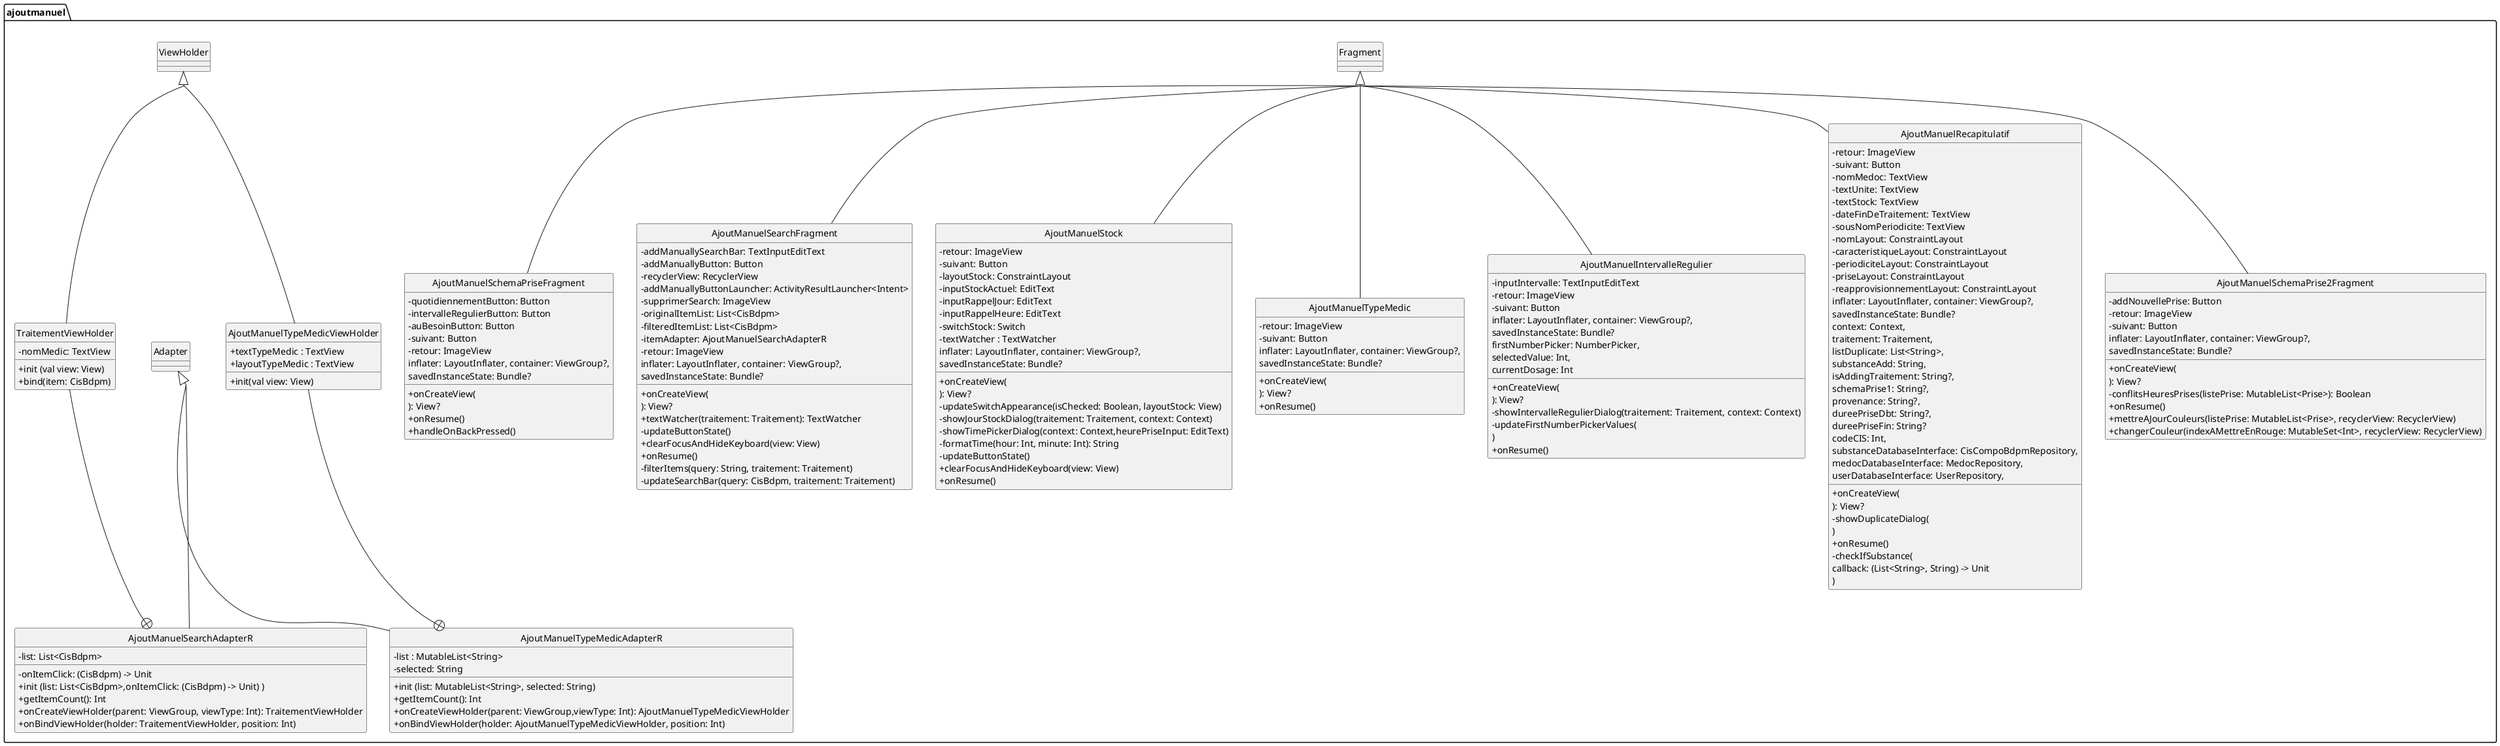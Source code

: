@startuml

hide circle
skinparam monochrome true
skinparam classAttributeIconSize 0
skinparam backgroundcolor white
skinparam groupInheritance 2


package ajoutmanuel {
    class AjoutManuelIntervalleRegulier extends Fragment {
        - inputIntervalle: TextInputEditText
        - retour: ImageView
        - suivant: Button
        + onCreateView(
                  inflater: LayoutInflater, container: ViewGroup?,
                  savedInstanceState: Bundle?
              ): View?
        - showIntervalleRegulierDialog(traitement: Traitement, context: Context)
        - updateFirstNumberPickerValues(
                  firstNumberPicker: NumberPicker,
                  selectedValue: Int,
                  currentDosage: Int
              )
        + onResume()
    }

    class AjoutManuelRecapitulatif extends Fragment {
        - retour: ImageView
        - suivant: Button
        - nomMedoc: TextView
        - textUnite: TextView
        - textStock: TextView
        - dateFinDeTraitement: TextView
        - sousNomPeriodicite: TextView
        - nomLayout: ConstraintLayout
        - caracteristiqueLayout: ConstraintLayout
        - periodiciteLayout: ConstraintLayout
        - priseLayout: ConstraintLayout
        - reapprovisionnementLayout: ConstraintLayout
        + onCreateView(
                  inflater: LayoutInflater, container: ViewGroup?,
                  savedInstanceState: Bundle?
              ): View?
        - showDuplicateDialog(
                  context: Context,
                  traitement: Traitement,
                  listDuplicate: List<String>,
                  substanceAdd: String,
                  isAddingTraitement: String?,
                  schemaPrise1: String?,
                  provenance: String?,
                  dureePriseDbt: String?,
                  dureePriseFin: String?
              )
        + onResume()
        - checkIfSubstance(
                  codeCIS: Int,
                  substanceDatabaseInterface: CisCompoBdpmRepository,
                  medocDatabaseInterface: MedocRepository,
                  userDatabaseInterface: UserRepository,
                  callback: (List<String>, String) -> Unit
              )

    }

    class AjoutManuelSchemaPrise2Fragment extends Fragment {
        - addNouvellePrise: Button
        - retour: ImageView
        - suivant: Button
        + onCreateView(
                  inflater: LayoutInflater, container: ViewGroup?,
                  savedInstanceState: Bundle?
              ): View?
        - conflitsHeuresPrises(listePrise: MutableList<Prise>): Boolean
        + onResume()
        + mettreAJourCouleurs(listePrise: MutableList<Prise>, recyclerView: RecyclerView)
        + changerCouleur(indexAMettreEnRouge: MutableSet<Int>, recyclerView: RecyclerView)
    }

    class AjoutManuelSchemaPriseFragment extends Fragment {
        - quotidiennementButton: Button
        - intervalleRegulierButton: Button
        - auBesoinButton: Button
        - suivant: Button
        - retour: ImageView
        + onCreateView(
                  inflater: LayoutInflater, container: ViewGroup?,
                  savedInstanceState: Bundle?
              ): View?
        + onResume()
        + handleOnBackPressed()

    }

    class AjoutManuelSearchAdapterR extends Adapter {
        - list: List<CisBdpm>
        - onItemClick: (CisBdpm) -> Unit
        + init (list: List<CisBdpm>,onItemClick: (CisBdpm) -> Unit) )
        + getItemCount(): Int
        + onCreateViewHolder(parent: ViewGroup, viewType: Int): TraitementViewHolder
        + onBindViewHolder(holder: TraitementViewHolder, position: Int)
    }

    class TraitementViewHolder extends ViewHolder {
        - nomMedic: TextView
        + init (val view: View)
        + bind(item: CisBdpm)
    }

TraitementViewHolder --+ AjoutManuelSearchAdapterR


    class AjoutManuelSearchFragment extends Fragment {
        - addManuallySearchBar: TextInputEditText
        - addManuallyButton: Button
        - recyclerView: RecyclerView
        - addManuallyButtonLauncher: ActivityResultLauncher<Intent>
        - supprimerSearch: ImageView
        - originalItemList: List<CisBdpm>
        - filteredItemList: List<CisBdpm>
        - itemAdapter: AjoutManuelSearchAdapterR
        - retour: ImageView
        + onCreateView(
                  inflater: LayoutInflater, container: ViewGroup?,
                  savedInstanceState: Bundle?
              ): View?
        + textWatcher(traitement: Traitement): TextWatcher
        - updateButtonState()
        + clearFocusAndHideKeyboard(view: View)
        + onResume()
        - filterItems(query: String, traitement: Traitement)
        - updateSearchBar(query: CisBdpm, traitement: Traitement)
    }

    class AjoutManuelStock extends Fragment {
        - retour: ImageView
        - suivant: Button
        - layoutStock: ConstraintLayout
        - inputStockActuel: EditText
        - inputRappelJour: EditText
        - inputRappelHeure: EditText
        - switchStock: Switch
        - textWatcher : TextWatcher
        + onCreateView(
                  inflater: LayoutInflater, container: ViewGroup?,
                  savedInstanceState: Bundle?
              ): View?
        - updateSwitchAppearance(isChecked: Boolean, layoutStock: View)
        - showJourStockDialog(traitement: Traitement, context: Context)
        - showTimePickerDialog(context: Context,heurePriseInput: EditText)
        - formatTime(hour: Int, minute: Int): String
        - updateButtonState()
        + clearFocusAndHideKeyboard(view: View)
        + onResume()
    }

    class AjoutManuelTypeMedic extends Fragment {
        - retour: ImageView
        - suivant: Button
        +  onCreateView(
                  inflater: LayoutInflater, container: ViewGroup?,
                  savedInstanceState: Bundle?
              ): View?
        + onResume()
    }

    class AjoutManuelTypeMedicAdapterR extends Adapter {
        - list : MutableList<String>
        - selected: String
        + init (list: MutableList<String>, selected: String)
        + getItemCount(): Int
        + onCreateViewHolder(parent: ViewGroup,viewType: Int): AjoutManuelTypeMedicViewHolder
        + onBindViewHolder(holder: AjoutManuelTypeMedicViewHolder, position: Int)
    }

    class AjoutManuelTypeMedicViewHolder extends ViewHolder {
    + init(val view: View)

    + textTypeMedic : TextView
    + layoutTypeMedic : TextView

    }

    AjoutManuelTypeMedicViewHolder --+ AjoutManuelTypeMedicAdapterR

}

@enduml